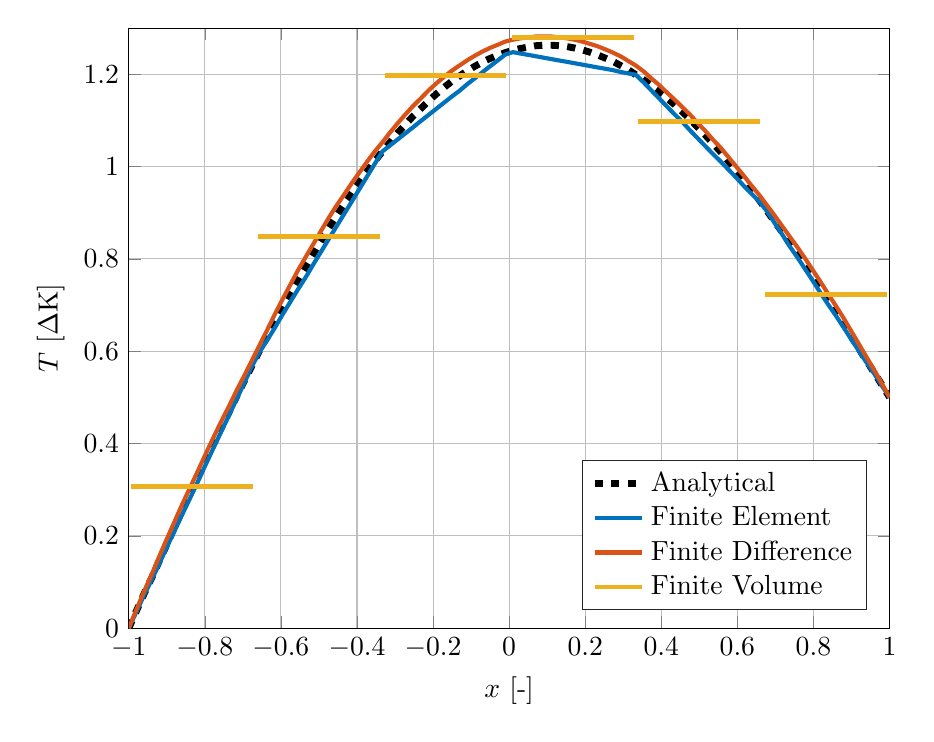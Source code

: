 % This file was created by matlab2tikz.
%
\definecolor{mycolor1}{rgb}{0.0,0.447,0.741}%
\definecolor{mycolor2}{rgb}{0.85,0.325,0.098}%
\definecolor{mycolor3}{rgb}{0.929,0.694,0.125}%
%
\begin{tikzpicture}

\begin{axis}[%
width=3.804in,
height=3in,
at={(0in,0in)},
scale only axis,
xmin=-1,
xmax=1,
xlabel={$x$ [-]},
xmajorgrids,
ymin=0,
ymax=1.3,
ylabel={$T$ [$\Delta$K]},
ymajorgrids,
axis background/.style={fill=white},
legend style={at={(0.97,0.03)},anchor=south east,legend cell align=left,align=left,draw=white!15!black}
]
\addplot [color=black,dashed,line width=2.5pt]
  table[row sep=crcr]{%
-1	6.123e-17\\
-0.98	0.037\\
-0.96	0.074\\
-0.939	0.11\\
-0.919	0.147\\
-0.899	0.183\\
-0.879	0.22\\
-0.859	0.256\\
-0.838	0.292\\
-0.818	0.327\\
-0.798	0.363\\
-0.778	0.398\\
-0.758	0.432\\
-0.737	0.467\\
-0.717	0.501\\
-0.697	0.534\\
-0.677	0.567\\
-0.657	0.6\\
-0.636	0.632\\
-0.616	0.663\\
-0.596	0.694\\
-0.576	0.724\\
-0.556	0.754\\
-0.535	0.783\\
-0.515	0.811\\
-0.495	0.839\\
-0.475	0.866\\
-0.455	0.892\\
-0.434	0.918\\
-0.414	0.942\\
-0.394	0.966\\
-0.374	0.989\\
-0.354	1.011\\
-0.333	1.033\\
-0.313	1.053\\
-0.293	1.073\\
-0.273	1.091\\
-0.253	1.109\\
-0.232	1.126\\
-0.212	1.142\\
-0.192	1.157\\
-0.172	1.171\\
-0.152	1.184\\
-0.131	1.196\\
-0.111	1.207\\
-0.091	1.217\\
-0.071	1.226\\
-0.051	1.234\\
-0.03	1.241\\
-0.01	1.247\\
0.01	1.252\\
0.03	1.256\\
0.051	1.259\\
0.071	1.262\\
0.091	1.263\\
0.111	1.263\\
0.131	1.262\\
0.152	1.26\\
0.172	1.257\\
0.192	1.253\\
0.212	1.248\\
0.232	1.242\\
0.253	1.235\\
0.273	1.228\\
0.293	1.219\\
0.313	1.21\\
0.333	1.199\\
0.354	1.188\\
0.374	1.176\\
0.394	1.163\\
0.414	1.149\\
0.434	1.135\\
0.455	1.119\\
0.475	1.103\\
0.495	1.086\\
0.515	1.069\\
0.535	1.051\\
0.556	1.032\\
0.576	1.012\\
0.596	0.992\\
0.616	0.971\\
0.636	0.95\\
0.657	0.928\\
0.677	0.905\\
0.697	0.882\\
0.717	0.859\\
0.737	0.835\\
0.758	0.811\\
0.778	0.786\\
0.798	0.762\\
0.818	0.736\\
0.838	0.711\\
0.859	0.685\\
0.879	0.659\\
0.899	0.633\\
0.919	0.606\\
0.939	0.58\\
0.96	0.553\\
0.98	0.527\\
1	0.5\\
};
\addlegendentry{Analytical};

\addplot [color=mycolor1,solid,line width=1.5pt]
  table[row sep=crcr]{%
-1	-5.921e-16\\
-0.98	0.035\\
-0.96	0.071\\
-0.939	0.106\\
-0.919	0.141\\
-0.899	0.177\\
-0.879	0.212\\
-0.859	0.247\\
-0.838	0.283\\
-0.818	0.318\\
-0.798	0.354\\
-0.778	0.389\\
-0.758	0.424\\
-0.737	0.46\\
-0.717	0.495\\
-0.697	0.53\\
-0.677	0.566\\
-0.657	0.597\\
-0.636	0.624\\
-0.616	0.651\\
-0.596	0.679\\
-0.576	0.706\\
-0.556	0.733\\
-0.535	0.76\\
-0.515	0.788\\
-0.495	0.815\\
-0.475	0.842\\
-0.455	0.869\\
-0.434	0.897\\
-0.414	0.924\\
-0.394	0.951\\
-0.374	0.978\\
-0.354	1.005\\
-0.333	1.033\\
-0.313	1.046\\
-0.293	1.059\\
-0.273	1.072\\
-0.253	1.085\\
-0.232	1.099\\
-0.212	1.112\\
-0.192	1.125\\
-0.172	1.138\\
-0.152	1.151\\
-0.131	1.164\\
-0.111	1.178\\
-0.091	1.191\\
-0.071	1.204\\
-0.051	1.217\\
-0.03	1.23\\
-0.01	1.243\\
0.01	1.248\\
0.03	1.245\\
0.051	1.242\\
0.071	1.239\\
0.091	1.236\\
0.111	1.233\\
0.131	1.23\\
0.152	1.227\\
0.172	1.224\\
0.192	1.221\\
0.212	1.218\\
0.232	1.215\\
0.253	1.212\\
0.273	1.209\\
0.293	1.205\\
0.313	1.202\\
0.333	1.199\\
0.354	1.182\\
0.374	1.165\\
0.394	1.148\\
0.414	1.131\\
0.434	1.114\\
0.455	1.097\\
0.475	1.079\\
0.495	1.062\\
0.515	1.045\\
0.535	1.028\\
0.556	1.011\\
0.576	0.994\\
0.596	0.977\\
0.616	0.959\\
0.636	0.942\\
0.657	0.925\\
0.677	0.904\\
0.697	0.879\\
0.717	0.854\\
0.737	0.828\\
0.758	0.803\\
0.778	0.778\\
0.798	0.753\\
0.818	0.727\\
0.838	0.702\\
0.859	0.677\\
0.879	0.652\\
0.899	0.626\\
0.919	0.601\\
0.939	0.576\\
0.96	0.551\\
0.98	0.525\\
1	0.5\\
};
\addlegendentry{Finite Element};

\addplot [color=mycolor2,solid,line width=1.5pt]
  table[row sep=crcr]{%
-1	0\\
-0.98	0.04\\
-0.96	0.079\\
-0.939	0.118\\
-0.919	0.157\\
-0.899	0.195\\
-0.879	0.232\\
-0.859	0.269\\
-0.838	0.306\\
-0.818	0.341\\
-0.798	0.377\\
-0.778	0.412\\
-0.758	0.446\\
-0.737	0.48\\
-0.717	0.514\\
-0.697	0.546\\
-0.677	0.579\\
-0.657	0.612\\
-0.636	0.646\\
-0.616	0.68\\
-0.596	0.712\\
-0.576	0.743\\
-0.556	0.774\\
-0.535	0.804\\
-0.515	0.832\\
-0.495	0.86\\
-0.475	0.888\\
-0.455	0.914\\
-0.434	0.939\\
-0.414	0.964\\
-0.394	0.987\\
-0.374	1.01\\
-0.354	1.032\\
-0.333	1.053\\
-0.313	1.074\\
-0.293	1.094\\
-0.273	1.113\\
-0.253	1.131\\
-0.232	1.148\\
-0.212	1.165\\
-0.192	1.18\\
-0.172	1.194\\
-0.152	1.207\\
-0.131	1.219\\
-0.111	1.23\\
-0.091	1.24\\
-0.071	1.249\\
-0.051	1.257\\
-0.03	1.264\\
-0.01	1.271\\
0.01	1.275\\
0.03	1.278\\
0.051	1.28\\
0.071	1.282\\
0.091	1.282\\
0.111	1.282\\
0.131	1.28\\
0.152	1.278\\
0.172	1.275\\
0.192	1.271\\
0.212	1.266\\
0.232	1.261\\
0.253	1.254\\
0.273	1.247\\
0.293	1.239\\
0.313	1.229\\
0.333	1.219\\
0.354	1.206\\
0.374	1.191\\
0.394	1.177\\
0.414	1.161\\
0.434	1.146\\
0.455	1.129\\
0.475	1.113\\
0.495	1.095\\
0.515	1.078\\
0.535	1.059\\
0.556	1.041\\
0.576	1.021\\
0.596	1.001\\
0.616	0.981\\
0.636	0.96\\
0.657	0.939\\
0.677	0.917\\
0.697	0.895\\
0.717	0.872\\
0.737	0.849\\
0.758	0.825\\
0.778	0.801\\
0.798	0.776\\
0.818	0.751\\
0.838	0.725\\
0.859	0.698\\
0.879	0.672\\
0.899	0.644\\
0.919	0.616\\
0.939	0.588\\
0.96	0.559\\
0.98	0.53\\
1	0.5\\
};
\addlegendentry{Finite Difference};

\addplot [color=mycolor3,solid,line width=1.5pt]
  table[row sep=crcr]{%
-10	-10\\
};
\addlegendentry{Finite Volume};

\addplot [color=mycolor3,solid,line width=1.8pt,forget plot]
  table[row sep=crcr]{%
-0.993	0.306\\
-0.673	0.306\\
};
\addplot [color=mycolor3,solid,line width=1.8pt,forget plot]
  table[row sep=crcr]{%
-0.66	0.848\\
-0.34	0.848\\
};
\addplot [color=mycolor3,solid,line width=1.8pt,forget plot]
  table[row sep=crcr]{%
-0.327	1.197\\
-0.007	1.197\\
};
\addplot [color=mycolor3,solid,line width=1.8pt,forget plot]
  table[row sep=crcr]{%
0.007	1.28\\
0.327	1.28\\
};
\addplot [color=mycolor3,solid,line width=1.8pt,forget plot]
  table[row sep=crcr]{%
0.34	1.098\\
0.66	1.098\\
};
\addplot [color=mycolor3,solid,line width=1.8pt,forget plot]
  table[row sep=crcr]{%
0.673	0.723\\
0.993	0.723\\
};
\end{axis}
\end{tikzpicture}%